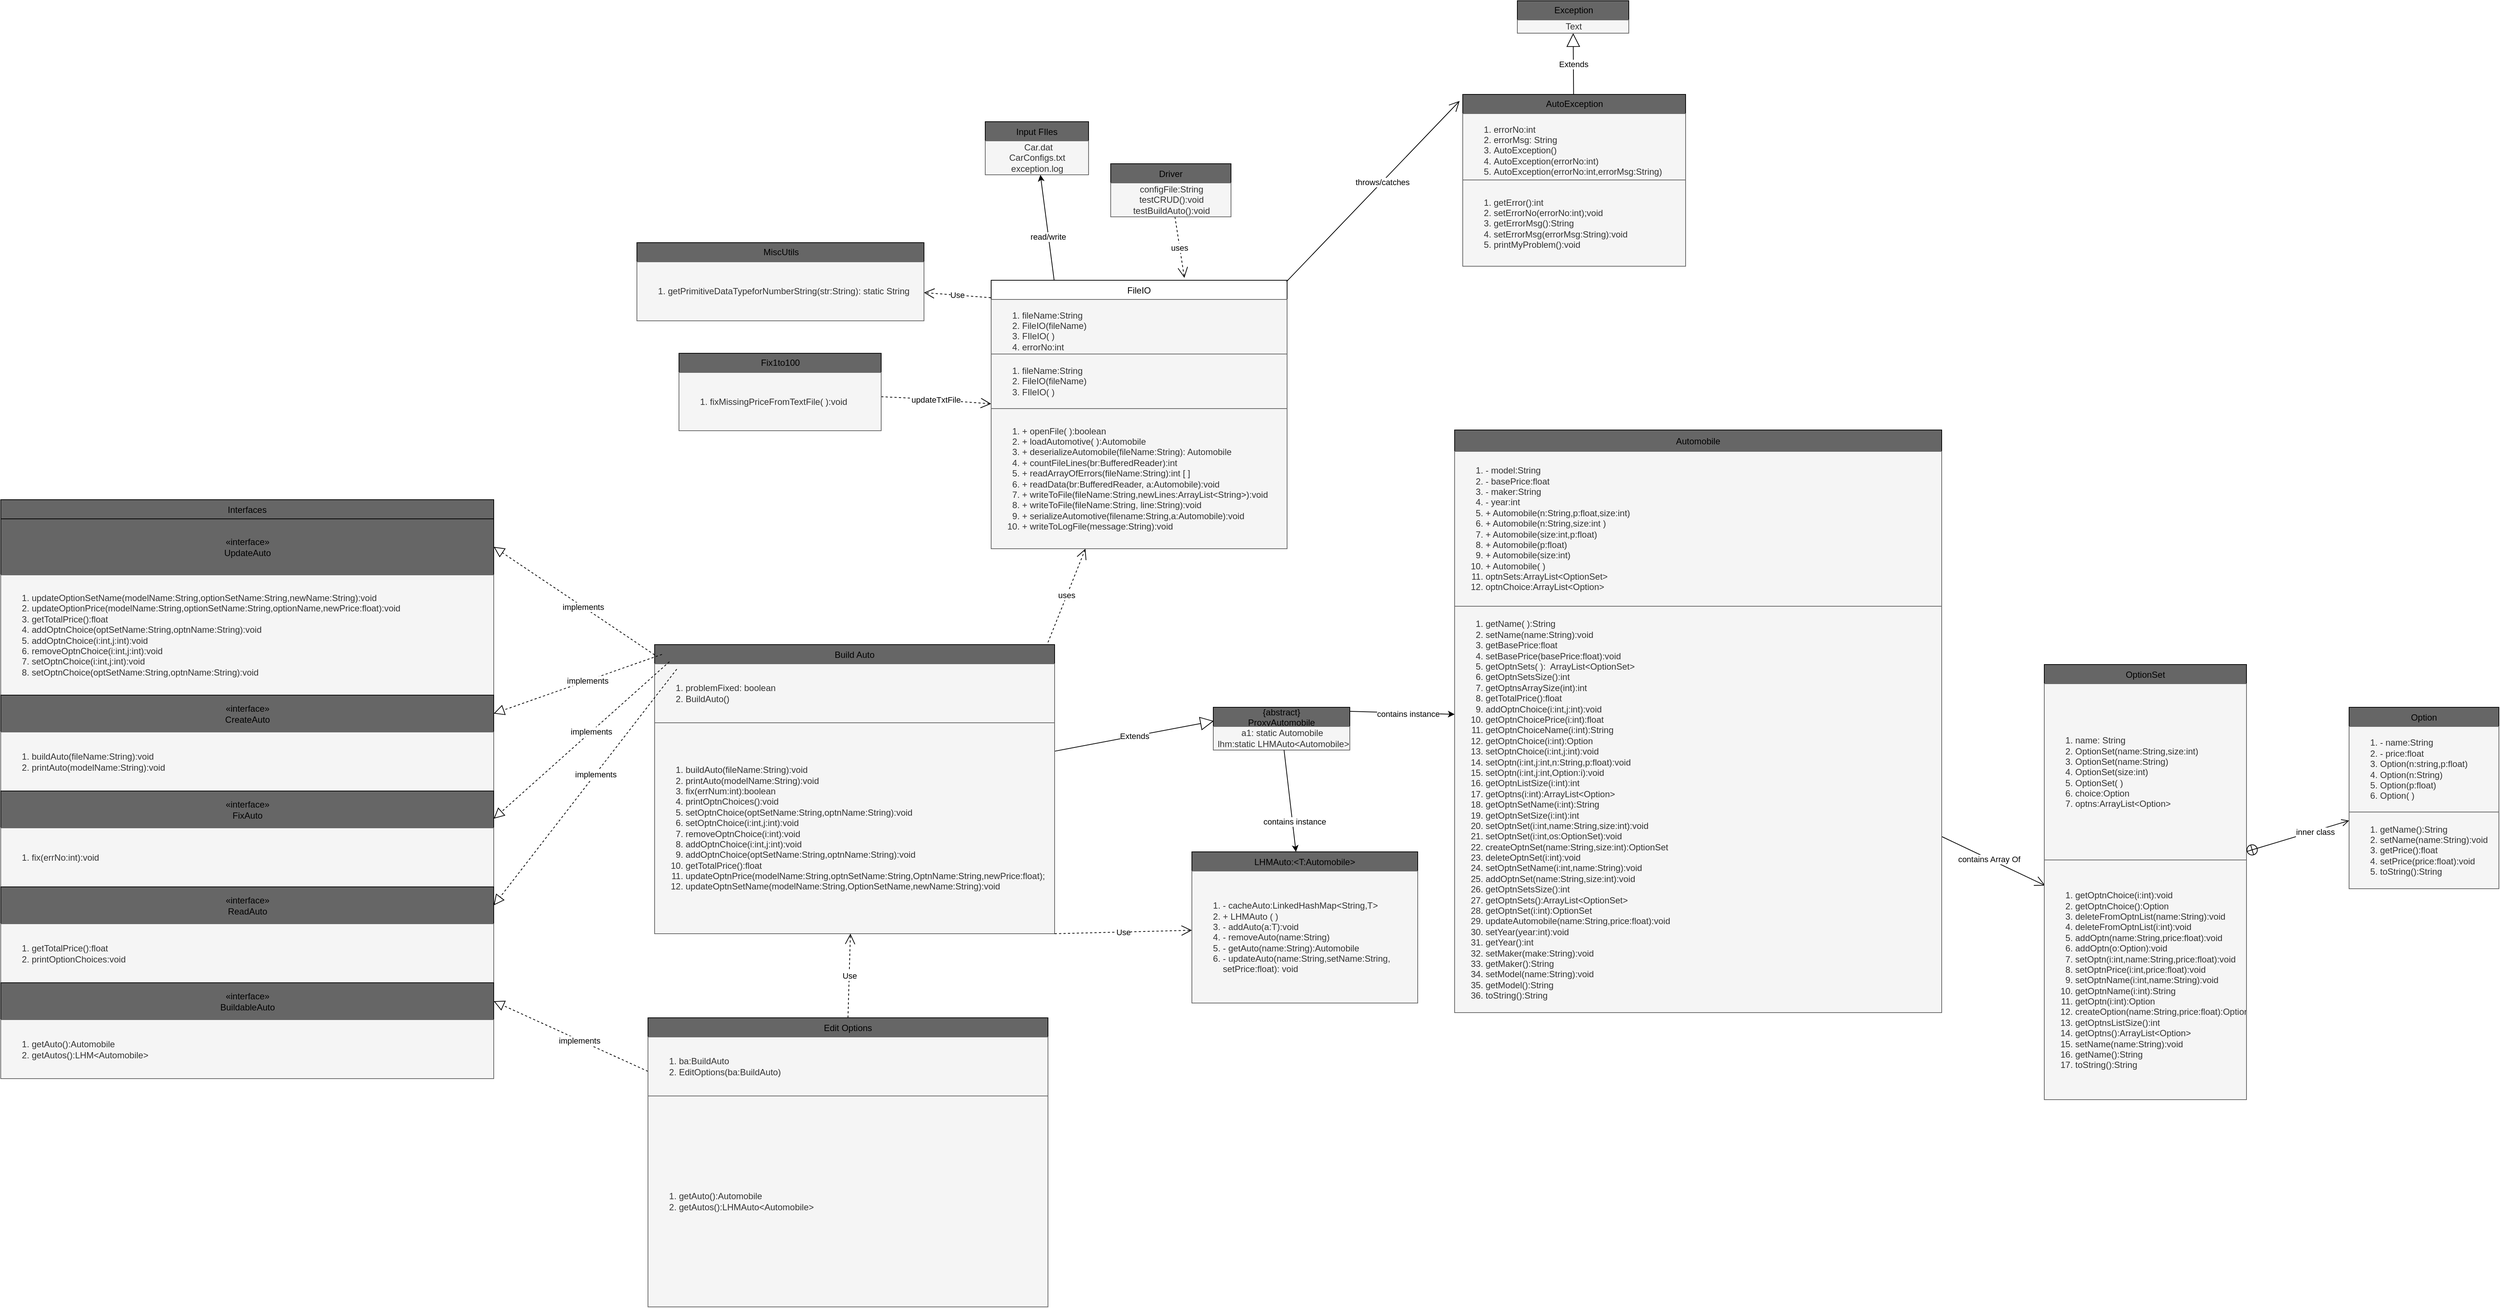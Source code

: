 <mxfile version="13.0.3" type="device"><diagram id="zZ2lqmu1lsxCSd4FqD7M" name="Page-1"><mxGraphModel dx="3231" dy="2004" grid="0" gridSize="10" guides="1" tooltips="1" connect="1" arrows="1" fold="1" page="0" pageScale="1" pageWidth="850" pageHeight="1100" math="0" shadow="0"><root><mxCell id="0"/><mxCell id="1" parent="0"/><mxCell id="Gdt1DpHqCTBr539AsRId-1" value="Extends" style="endArrow=block;endSize=16;endFill=0;html=1;entryX=0.004;entryY=0.321;entryDx=0;entryDy=0;entryPerimeter=0;" parent="1" source="Gdt1DpHqCTBr539AsRId-55" target="Gdt1DpHqCTBr539AsRId-19" edge="1"><mxGeometry width="160" relative="1" as="geometry"><mxPoint x="546" y="196.58" as="sourcePoint"/><mxPoint x="706" y="196.58" as="targetPoint"/></mxGeometry></mxCell><mxCell id="Gdt1DpHqCTBr539AsRId-2" value="" style="endArrow=block;dashed=1;endFill=0;endSize=12;html=1;entryX=1;entryY=0.5;entryDx=0;entryDy=0;" parent="1" source="Gdt1DpHqCTBr539AsRId-55" target="Gdt1DpHqCTBr539AsRId-44" edge="1"><mxGeometry width="160" relative="1" as="geometry"><mxPoint x="320" y="404" as="sourcePoint"/><mxPoint x="116" y="144" as="targetPoint"/></mxGeometry></mxCell><mxCell id="Gdt1DpHqCTBr539AsRId-3" value="implements" style="edgeLabel;html=1;align=center;verticalAlign=middle;resizable=0;points=[];" parent="Gdt1DpHqCTBr539AsRId-2" vertex="1" connectable="0"><mxGeometry x="-0.11" relative="1" as="geometry"><mxPoint as="offset"/></mxGeometry></mxCell><mxCell id="Gdt1DpHqCTBr539AsRId-4" value="" style="endArrow=open;endFill=1;endSize=12;html=1;entryX=0.005;entryY=0.508;entryDx=0;entryDy=0;entryPerimeter=0;" parent="1" source="Gdt1DpHqCTBr539AsRId-32" target="Gdt1DpHqCTBr539AsRId-14" edge="1"><mxGeometry width="160" relative="1" as="geometry"><mxPoint x="1473.0" y="240.275" as="sourcePoint"/><mxPoint x="1279.51" y="273" as="targetPoint"/></mxGeometry></mxCell><mxCell id="Gdt1DpHqCTBr539AsRId-5" value="contains Array Of" style="edgeLabel;html=1;align=center;verticalAlign=middle;resizable=0;points=[];" parent="Gdt1DpHqCTBr539AsRId-4" vertex="1" connectable="0"><mxGeometry x="-0.086" relative="1" as="geometry"><mxPoint as="offset"/></mxGeometry></mxCell><mxCell id="Gdt1DpHqCTBr539AsRId-6" value="uses" style="endArrow=open;endSize=12;dashed=1;html=1;entryX=0.653;entryY=-0.009;entryDx=0;entryDy=0;entryPerimeter=0;" parent="1" source="Gdt1DpHqCTBr539AsRId-50" target="Gdt1DpHqCTBr539AsRId-10" edge="1"><mxGeometry width="160" relative="1" as="geometry"><mxPoint x="1002" y="-104" as="sourcePoint"/><mxPoint x="1162" y="-104" as="targetPoint"/></mxGeometry></mxCell><mxCell id="Gdt1DpHqCTBr539AsRId-7" value="uses" style="endArrow=open;endSize=12;dashed=1;html=1;" parent="1" target="Gdt1DpHqCTBr539AsRId-10" edge="1"><mxGeometry width="160" relative="1" as="geometry"><mxPoint x="523" y="123" as="sourcePoint"/><mxPoint x="601" y="88.0" as="targetPoint"/></mxGeometry></mxCell><mxCell id="Gdt1DpHqCTBr539AsRId-8" value="" style="endArrow=classic;html=1;exitX=0.213;exitY=0.001;exitDx=0;exitDy=0;exitPerimeter=0;" parent="1" source="Gdt1DpHqCTBr539AsRId-10" target="Gdt1DpHqCTBr539AsRId-52" edge="1"><mxGeometry width="50" height="50" relative="1" as="geometry"><mxPoint x="710" y="76" as="sourcePoint"/><mxPoint x="760" y="26" as="targetPoint"/><Array as="points"/></mxGeometry></mxCell><mxCell id="Gdt1DpHqCTBr539AsRId-9" value="read/write" style="edgeLabel;html=1;align=center;verticalAlign=middle;resizable=0;points=[];" parent="Gdt1DpHqCTBr539AsRId-8" vertex="1" connectable="0"><mxGeometry x="-0.166" y="1" relative="1" as="geometry"><mxPoint as="offset"/></mxGeometry></mxCell><mxCell id="Gdt1DpHqCTBr539AsRId-14" value="OptionSet" style="swimlane;fontStyle=0;childLayout=stackLayout;horizontal=1;startSize=26;fillColor=#666666;horizontalStack=0;resizeParent=1;resizeParentMax=0;resizeLast=0;collapsible=1;marginBottom=0;" parent="1" vertex="1"><mxGeometry x="1873" y="153" width="274" height="590" as="geometry"/></mxCell><mxCell id="Gdt1DpHqCTBr539AsRId-15" value="&lt;ol&gt;&lt;li&gt;&lt;span&gt;name: String&lt;/span&gt;&lt;br&gt;&lt;/li&gt;&lt;li&gt;OptionSet(name:String,size:int)&lt;/li&gt;&lt;li&gt;OptionSet(name:String)&lt;/li&gt;&lt;li&gt;OptionSet(size:int)&lt;/li&gt;&lt;li&gt;OptionSet( )&lt;/li&gt;&lt;li&gt;choice:Option&lt;/li&gt;&lt;li&gt;optns:ArrayList&amp;lt;Option&amp;gt;&lt;/li&gt;&lt;/ol&gt;" style="text;strokeColor=#666666;fillColor=#f5f5f5;html=1;whiteSpace=wrap;verticalAlign=middle;overflow=hidden;fontColor=#333333;" parent="Gdt1DpHqCTBr539AsRId-14" vertex="1"><mxGeometry y="26" width="274" height="239" as="geometry"/></mxCell><mxCell id="Gdt1DpHqCTBr539AsRId-16" value="&lt;ol&gt;&lt;li&gt;getOptnChoice(i:int):void&lt;/li&gt;&lt;li&gt;getOptnChoice():Option&lt;/li&gt;&lt;li&gt;deleteFromOptnList(name:String):void&lt;/li&gt;&lt;li&gt;deleteFromOptnList(i:int):void&lt;/li&gt;&lt;li&gt;addOptn(name:String,price:float):void&lt;/li&gt;&lt;li&gt;addOptn(o:Option):void&lt;/li&gt;&lt;li&gt;setOptn(i:int,name:String,price:float):void&lt;/li&gt;&lt;li&gt;setOptnPrice(i:int,price:float):void&lt;/li&gt;&lt;li&gt;setOptnName(i:int,name:String):void&lt;/li&gt;&lt;li&gt;getOptnName(i:int):String&lt;/li&gt;&lt;li&gt;getOptn(i:int):Option&lt;/li&gt;&lt;li&gt;createOption(name:String,price:float):Option&lt;/li&gt;&lt;li&gt;getOptnsListSize():int&lt;/li&gt;&lt;li&gt;getOptns():ArrayList&amp;lt;Option&amp;gt;&lt;/li&gt;&lt;li&gt;setName(name:String):void&lt;/li&gt;&lt;li&gt;getName():String&lt;/li&gt;&lt;li&gt;toString():String&lt;/li&gt;&lt;/ol&gt;" style="text;strokeColor=#666666;fillColor=#f5f5f5;html=1;whiteSpace=wrap;verticalAlign=middle;overflow=hidden;fontColor=#333333;" parent="Gdt1DpHqCTBr539AsRId-14" vertex="1"><mxGeometry y="265" width="274" height="325" as="geometry"/></mxCell><mxCell id="Gdt1DpHqCTBr539AsRId-17" value="" style="endArrow=open;startArrow=circlePlus;endFill=0;startFill=0;endSize=8;html=1;" parent="1" source="Gdt1DpHqCTBr539AsRId-14" target="Gdt1DpHqCTBr539AsRId-35" edge="1"><mxGeometry width="160" relative="1" as="geometry"><mxPoint x="2191" y="277" as="sourcePoint"/><mxPoint x="2351" y="277" as="targetPoint"/></mxGeometry></mxCell><mxCell id="Gdt1DpHqCTBr539AsRId-18" value="inner class" style="edgeLabel;html=1;align=center;verticalAlign=middle;resizable=0;points=[];" parent="Gdt1DpHqCTBr539AsRId-17" vertex="1" connectable="0"><mxGeometry x="0.328" y="-1" relative="1" as="geometry"><mxPoint as="offset"/></mxGeometry></mxCell><mxCell id="Gdt1DpHqCTBr539AsRId-19" value="{abstract}&#10;ProxyAutomobile" style="swimlane;fontStyle=0;childLayout=stackLayout;horizontal=1;startSize=26;fillColor=#666666;horizontalStack=0;resizeParent=1;resizeParentMax=0;resizeLast=0;collapsible=1;marginBottom=0;" parent="1" vertex="1"><mxGeometry x="747" y="211" width="185" height="58" as="geometry"/></mxCell><mxCell id="Gdt1DpHqCTBr539AsRId-20" value="a1: static Automobile&lt;br&gt;&amp;nbsp;lhm:static LHMAuto&amp;lt;Automobile&amp;gt;" style="text;html=1;align=center;verticalAlign=middle;resizable=0;points=[];autosize=1;fillColor=#f5f5f5;strokeColor=#666666;fontColor=#333333;" parent="Gdt1DpHqCTBr539AsRId-19" vertex="1"><mxGeometry y="26" width="185" height="32" as="geometry"/></mxCell><mxCell id="Gdt1DpHqCTBr539AsRId-21" value="updateTxtFile" style="endArrow=open;endSize=12;dashed=1;html=1;" parent="1" source="Gdt1DpHqCTBr539AsRId-22" target="Gdt1DpHqCTBr539AsRId-10" edge="1"><mxGeometry width="160" relative="1" as="geometry"><mxPoint x="321" y="-198" as="sourcePoint"/><mxPoint x="481" y="-198" as="targetPoint"/><Array as="points"><mxPoint x="342" y="-208"/></Array></mxGeometry></mxCell><mxCell id="Gdt1DpHqCTBr539AsRId-22" value="Fix1to100" style="swimlane;fontStyle=0;childLayout=stackLayout;horizontal=1;startSize=26;fillColor=#666666;horizontalStack=0;resizeParent=1;resizeParentMax=0;resizeLast=0;collapsible=1;marginBottom=0;html=1;" parent="1" vertex="1"><mxGeometry x="23" y="-269" width="274" height="105" as="geometry"/></mxCell><mxCell id="Gdt1DpHqCTBr539AsRId-23" value="&lt;ol&gt;&lt;li&gt;&lt;span style=&quot;text-align: center&quot;&gt;fixMissingPriceFromTextFile( ):void&lt;/span&gt;&lt;/li&gt;&lt;/ol&gt;" style="text;strokeColor=#666666;fillColor=#f5f5f5;html=1;whiteSpace=wrap;verticalAlign=middle;overflow=hidden;fontColor=#333333;" parent="Gdt1DpHqCTBr539AsRId-22" vertex="1"><mxGeometry y="26" width="274" height="79" as="geometry"/></mxCell><mxCell id="Gdt1DpHqCTBr539AsRId-24" value="Extends" style="endArrow=block;endSize=16;endFill=0;html=1;" parent="1" source="Gdt1DpHqCTBr539AsRId-27" target="Gdt1DpHqCTBr539AsRId-38" edge="1"><mxGeometry width="160" relative="1" as="geometry"><mxPoint x="397" y="-718" as="sourcePoint"/><mxPoint x="557" y="-718" as="targetPoint"/></mxGeometry></mxCell><mxCell id="Gdt1DpHqCTBr539AsRId-25" value="" style="endArrow=open;endFill=1;endSize=12;html=1;exitX=0.998;exitY=0.005;exitDx=0;exitDy=0;exitPerimeter=0;entryX=-0.014;entryY=0.038;entryDx=0;entryDy=0;entryPerimeter=0;" parent="1" source="Gdt1DpHqCTBr539AsRId-10" target="Gdt1DpHqCTBr539AsRId-27" edge="1"><mxGeometry width="160" relative="1" as="geometry"><mxPoint x="1088" y="-357" as="sourcePoint"/><mxPoint x="1248" y="-357" as="targetPoint"/></mxGeometry></mxCell><mxCell id="Gdt1DpHqCTBr539AsRId-26" value="throws/catches" style="edgeLabel;html=1;align=center;verticalAlign=middle;resizable=0;points=[];" parent="Gdt1DpHqCTBr539AsRId-25" vertex="1" connectable="0"><mxGeometry x="0.105" relative="1" as="geometry"><mxPoint as="offset"/></mxGeometry></mxCell><mxCell id="Gdt1DpHqCTBr539AsRId-30" value="" style="endArrow=classic;html=1;exitX=1.003;exitY=0.094;exitDx=0;exitDy=0;exitPerimeter=0;" parent="1" source="Gdt1DpHqCTBr539AsRId-19" target="Gdt1DpHqCTBr539AsRId-32" edge="1"><mxGeometry width="50" height="50" relative="1" as="geometry"><mxPoint x="889" y="364" as="sourcePoint"/><mxPoint x="939" y="314" as="targetPoint"/></mxGeometry></mxCell><mxCell id="Gdt1DpHqCTBr539AsRId-31" value="contains instance" style="edgeLabel;html=1;align=center;verticalAlign=middle;resizable=0;points=[];" parent="Gdt1DpHqCTBr539AsRId-30" vertex="1" connectable="0"><mxGeometry x="0.105" y="-1" relative="1" as="geometry"><mxPoint as="offset"/></mxGeometry></mxCell><mxCell id="Gdt1DpHqCTBr539AsRId-32" value="Automobile" style="swimlane;fontStyle=0;childLayout=stackLayout;horizontal=1;startSize=29;fillColor=#666666;horizontalStack=0;resizeParent=1;resizeParentMax=0;resizeLast=0;collapsible=1;marginBottom=0;" parent="1" vertex="1"><mxGeometry x="1074" y="-165" width="660" height="790" as="geometry"/></mxCell><mxCell id="Gdt1DpHqCTBr539AsRId-33" value="&lt;ol&gt;&lt;li&gt;- model:String&lt;/li&gt;&lt;li&gt;- basePrice:float&lt;/li&gt;&lt;li&gt;- maker:String&lt;/li&gt;&lt;li&gt;- year:int&lt;/li&gt;&lt;li&gt;+ Automobile(n:String,p:float,size:int)&lt;/li&gt;&lt;li&gt;+ Automobile(n:String,size:int )&lt;/li&gt;&lt;li&gt;+ Automobile(size:int,p:float)&lt;/li&gt;&lt;li&gt;+ Automobile(p:float)&lt;/li&gt;&lt;li&gt;+ Automobile(size:int)&lt;/li&gt;&lt;li&gt;+ Automobile( )&amp;nbsp;&lt;/li&gt;&lt;li&gt;optnSets:ArrayList&amp;lt;OptionSet&amp;gt;&lt;/li&gt;&lt;li&gt;optnChoice:ArrayList&amp;lt;Option&amp;gt;&lt;/li&gt;&lt;/ol&gt;" style="text;strokeColor=#666666;fillColor=#f5f5f5;html=1;whiteSpace=wrap;verticalAlign=middle;overflow=hidden;fontColor=#333333;" parent="Gdt1DpHqCTBr539AsRId-32" vertex="1"><mxGeometry y="29" width="660" height="210" as="geometry"/></mxCell><mxCell id="Gdt1DpHqCTBr539AsRId-34" value="&lt;ol&gt;&lt;li&gt;getName( ):String&lt;/li&gt;&lt;li&gt;setName(name:String):void&lt;/li&gt;&lt;li&gt;getBasePrice:float&lt;/li&gt;&lt;li&gt;setBasePrice(basePrice:float):void&lt;/li&gt;&lt;li&gt;getOptnSets( ):&amp;nbsp; ArrayList&amp;lt;OptionSet&amp;gt;&lt;/li&gt;&lt;li&gt;&lt;span&gt;getOptnSetsSize():int&lt;/span&gt;&lt;br&gt;&lt;/li&gt;&lt;li&gt;getOptnsArraySize(int):int&lt;/li&gt;&lt;li&gt;getTotalPrice():float&lt;/li&gt;&lt;li&gt;addOptnChoice(i:int,j:int):void&lt;/li&gt;&lt;li&gt;getOptnChoicePrice(i:int):float&lt;/li&gt;&lt;li&gt;getOptnChoiceName(i:int):String&lt;/li&gt;&lt;li&gt;getOptnChoice(i:int):Option&lt;/li&gt;&lt;li&gt;setOptnChoice(i:int,j:int):void&lt;/li&gt;&lt;li&gt;setOptn(i:int,j:int,n:String,p:float):void&lt;/li&gt;&lt;li&gt;setOptn(i:int,j:int,Option:i):void&lt;/li&gt;&lt;li&gt;getOptnListSize(i:int):int&lt;/li&gt;&lt;li&gt;getOptns(i:int):ArrayList&amp;lt;Option&amp;gt;&lt;/li&gt;&lt;li&gt;getOptnSetName(i:int):String&lt;/li&gt;&lt;li&gt;getOptnSetSize(i:int):int&lt;/li&gt;&lt;li&gt;setOptnSet(i:int,name:String,size:int):void&lt;/li&gt;&lt;li&gt;setOptnSet(i:int,os:OptionSet):void&lt;/li&gt;&lt;li&gt;createOptnSet(name:String,size:int):OptionSet&lt;/li&gt;&lt;li&gt;deleteOptnSet(i:int):void&lt;/li&gt;&lt;li&gt;setOptnSetName(i:int,name:String):void&lt;/li&gt;&lt;li&gt;addOptnSet(name:String,size:int):void&lt;/li&gt;&lt;li&gt;getOptnSetsSize():int&lt;/li&gt;&lt;li&gt;getOptnSets():ArrayList&amp;lt;OptionSet&amp;gt;&lt;/li&gt;&lt;li&gt;getOptnSet(i:int):OptionSet&lt;/li&gt;&lt;li&gt;updateAutomobile(name:String,price:float):void&lt;/li&gt;&lt;li&gt;setYear(year:int):void&lt;/li&gt;&lt;li&gt;getYear():int&lt;/li&gt;&lt;li&gt;setMaker(make:String):void&lt;/li&gt;&lt;li&gt;getMaker():String&lt;/li&gt;&lt;li&gt;setModel(name:String):void&lt;/li&gt;&lt;li&gt;getModel():String&lt;/li&gt;&lt;li&gt;toString():String&lt;/li&gt;&lt;/ol&gt;" style="text;strokeColor=#666666;fillColor=#f5f5f5;html=1;whiteSpace=wrap;verticalAlign=middle;overflow=hidden;fontColor=#333333;" parent="Gdt1DpHqCTBr539AsRId-32" vertex="1"><mxGeometry y="239" width="660" height="551" as="geometry"/></mxCell><mxCell id="Gdt1DpHqCTBr539AsRId-40" value="MiscUtils" style="swimlane;fontStyle=0;childLayout=stackLayout;horizontal=1;startSize=26;fillColor=#666666;horizontalStack=0;resizeParent=1;resizeParentMax=0;resizeLast=0;collapsible=1;marginBottom=0;html=1;" parent="1" vertex="1"><mxGeometry x="-34" y="-419" width="389" height="106" as="geometry"/></mxCell><mxCell id="Gdt1DpHqCTBr539AsRId-41" value="&lt;ol&gt;&lt;li&gt;getPrimitiveDataTypeforNumberString(str:String): static String&lt;/li&gt;&lt;/ol&gt;" style="text;strokeColor=#666666;fillColor=#f5f5f5;html=1;whiteSpace=wrap;verticalAlign=middle;overflow=hidden;fontColor=#333333;" parent="Gdt1DpHqCTBr539AsRId-40" vertex="1"><mxGeometry y="26" width="389" height="80" as="geometry"/></mxCell><mxCell id="Gdt1DpHqCTBr539AsRId-42" value="Use" style="endArrow=open;endSize=12;dashed=1;html=1;exitX=-0.001;exitY=0.065;exitDx=0;exitDy=0;exitPerimeter=0;" parent="1" source="Gdt1DpHqCTBr539AsRId-10" target="Gdt1DpHqCTBr539AsRId-40" edge="1"><mxGeometry width="160" relative="1" as="geometry"><mxPoint x="383" y="-508" as="sourcePoint"/><mxPoint x="543" y="-508" as="targetPoint"/></mxGeometry></mxCell><mxCell id="Gdt1DpHqCTBr539AsRId-50" value="Driver" style="swimlane;fontStyle=0;childLayout=stackLayout;horizontal=1;startSize=26;fillColor=#666666;horizontalStack=0;resizeParent=1;resizeParentMax=0;resizeLast=0;collapsible=1;marginBottom=0;" parent="1" vertex="1"><mxGeometry x="608" y="-526" width="163" height="72" as="geometry"/></mxCell><mxCell id="Gdt1DpHqCTBr539AsRId-51" value="configFile:String&lt;br&gt;testCRUD():void&lt;br&gt;testBuildAuto():void&lt;br&gt;" style="text;html=1;align=center;verticalAlign=middle;resizable=0;points=[];autosize=1;fillColor=#f5f5f5;strokeColor=#666666;fontColor=#333333;" parent="Gdt1DpHqCTBr539AsRId-50" vertex="1"><mxGeometry y="26" width="163" height="46" as="geometry"/></mxCell><mxCell id="Gdt1DpHqCTBr539AsRId-52" value="Input FIles" style="swimlane;fontStyle=0;childLayout=stackLayout;horizontal=1;startSize=26;fillColor=#666666;horizontalStack=0;resizeParent=1;resizeParentMax=0;resizeLast=0;collapsible=1;marginBottom=0;" parent="1" vertex="1"><mxGeometry x="438" y="-583" width="140" height="72" as="geometry"/></mxCell><mxCell id="Gdt1DpHqCTBr539AsRId-53" value="&amp;nbsp;Car.dat&lt;br&gt;CarConfigs.txt&lt;br&gt;exception.log" style="text;html=1;align=center;verticalAlign=middle;resizable=0;points=[];autosize=1;fillColor=#f5f5f5;strokeColor=#666666;fontColor=#333333;" parent="Gdt1DpHqCTBr539AsRId-52" vertex="1"><mxGeometry y="26" width="140" height="46" as="geometry"/></mxCell><mxCell id="Gdt1DpHqCTBr539AsRId-35" value="Option" style="swimlane;fontStyle=0;childLayout=stackLayout;horizontal=1;startSize=26;fillColor=#666666;horizontalStack=0;resizeParent=1;resizeParentMax=0;resizeLast=0;collapsible=1;marginBottom=0;" parent="1" vertex="1"><mxGeometry x="2286" y="211" width="203" height="246" as="geometry"/></mxCell><mxCell id="Gdt1DpHqCTBr539AsRId-36" value="&lt;ol&gt;&lt;li&gt;- name:String&lt;/li&gt;&lt;li&gt;- price:float&lt;/li&gt;&lt;li&gt;Option(n:string,p:float)&lt;/li&gt;&lt;li&gt;Option(n:String)&lt;/li&gt;&lt;li&gt;Option(p:float)&lt;/li&gt;&lt;li&gt;Option( )&lt;/li&gt;&lt;/ol&gt;" style="text;strokeColor=#666666;fillColor=#f5f5f5;html=1;whiteSpace=wrap;verticalAlign=middle;overflow=hidden;fontColor=#333333;" parent="Gdt1DpHqCTBr539AsRId-35" vertex="1"><mxGeometry y="26" width="203" height="116" as="geometry"/></mxCell><mxCell id="Gdt1DpHqCTBr539AsRId-37" value="&lt;ol&gt;&lt;li&gt;getName():String&lt;/li&gt;&lt;li&gt;setName(name:String):void&lt;/li&gt;&lt;li&gt;getPrice():float&lt;/li&gt;&lt;li&gt;setPrice(price:float):void&lt;/li&gt;&lt;li&gt;toString():String&lt;/li&gt;&lt;/ol&gt;" style="text;strokeColor=#666666;fillColor=#f5f5f5;html=1;whiteSpace=wrap;verticalAlign=middle;overflow=hidden;fontColor=#333333;" parent="Gdt1DpHqCTBr539AsRId-35" vertex="1"><mxGeometry y="142" width="203" height="104" as="geometry"/></mxCell><mxCell id="Gdt1DpHqCTBr539AsRId-55" value="Build Auto" style="swimlane;fontStyle=0;childLayout=stackLayout;horizontal=1;startSize=26;fillColor=#666666;horizontalStack=0;resizeParent=1;resizeParentMax=0;resizeLast=0;collapsible=1;marginBottom=0;" parent="1" vertex="1"><mxGeometry x="-10" y="126" width="542" height="392" as="geometry"/></mxCell><mxCell id="Gdt1DpHqCTBr539AsRId-56" value="&lt;ol&gt;&lt;li&gt;problemFixed: boolean&lt;/li&gt;&lt;li&gt;BuildAuto()&lt;/li&gt;&lt;/ol&gt;" style="text;strokeColor=#666666;fillColor=#f5f5f5;html=1;whiteSpace=wrap;verticalAlign=middle;overflow=hidden;fontColor=#333333;" parent="Gdt1DpHqCTBr539AsRId-55" vertex="1"><mxGeometry y="26" width="542" height="80" as="geometry"/></mxCell><mxCell id="Gdt1DpHqCTBr539AsRId-57" value="&lt;ol&gt;&lt;li&gt;buildAuto(fileName:String):void&lt;/li&gt;&lt;li&gt;&lt;span&gt;printAuto(modelName:String):void&lt;/span&gt;&lt;/li&gt;&lt;li&gt;fix(errNum:int):boolean&lt;/li&gt;&lt;li&gt;printOptnChoices():void&lt;/li&gt;&lt;li&gt;setOptnChoice(optSetName:String,optnName:String):void&lt;/li&gt;&lt;li&gt;setOptnChoice(i:int,j:int):void&lt;/li&gt;&lt;li&gt;removeOptnChoice(i:int):void&lt;/li&gt;&lt;li&gt;addOptnChoice(i:int,j:int):void&lt;/li&gt;&lt;li&gt;addOptnChoice(optSetName:String,optnName:String):void&lt;/li&gt;&lt;li&gt;getTotalPrice():float&lt;/li&gt;&lt;li&gt;updateOptnPrice(modelName:String,optnSetName:String,OptnName:String,newPrice:float);&lt;/li&gt;&lt;li&gt;updateOptnSetName(modelName:String,OptionSetName,newName:String):void&lt;/li&gt;&lt;/ol&gt;" style="text;strokeColor=#666666;fillColor=#f5f5f5;html=1;whiteSpace=wrap;verticalAlign=middle;overflow=hidden;fontColor=#333333;" parent="Gdt1DpHqCTBr539AsRId-55" vertex="1"><mxGeometry y="106" width="542" height="286" as="geometry"/></mxCell><mxCell id="Gdt1DpHqCTBr539AsRId-10" value="FileIO" style="swimlane;fontStyle=0;childLayout=stackLayout;horizontal=1;startSize=26;fillColor=none;horizontalStack=0;resizeParent=1;resizeParentMax=0;resizeLast=0;collapsible=1;marginBottom=0;" parent="1" vertex="1"><mxGeometry x="446" y="-368" width="401" height="364" as="geometry"/></mxCell><mxCell id="Gdt1DpHqCTBr539AsRId-11" value="&lt;ol&gt;&lt;li&gt;fileName:String&lt;/li&gt;&lt;li&gt;FileIO(fileName)&lt;/li&gt;&lt;li&gt;FIleIO( )&lt;/li&gt;&lt;li&gt;errorNo:int&lt;/li&gt;&lt;/ol&gt;" style="text;strokeColor=#666666;fillColor=#f5f5f5;html=1;whiteSpace=wrap;verticalAlign=middle;overflow=hidden;fontColor=#333333;" parent="Gdt1DpHqCTBr539AsRId-10" vertex="1"><mxGeometry y="26" width="401" height="74" as="geometry"/></mxCell><mxCell id="Gdt1DpHqCTBr539AsRId-12" value="&lt;ol&gt;&lt;li&gt;fileName:String&lt;/li&gt;&lt;li&gt;FileIO(fileName)&lt;/li&gt;&lt;li&gt;FIleIO( )&lt;/li&gt;&lt;/ol&gt;" style="text;strokeColor=#666666;fillColor=#f5f5f5;html=1;whiteSpace=wrap;verticalAlign=middle;overflow=hidden;fontColor=#333333;" parent="Gdt1DpHqCTBr539AsRId-10" vertex="1"><mxGeometry y="100" width="401" height="74" as="geometry"/></mxCell><mxCell id="Gdt1DpHqCTBr539AsRId-13" value="&lt;ol&gt;&lt;li&gt;+ openFile( ):boolean&lt;/li&gt;&lt;li&gt;+ loadAutomotive( ):Automobile&lt;/li&gt;&lt;li&gt;+ deserializeAutomobile(fileName:String): Automobile&lt;/li&gt;&lt;li&gt;+ countFileLines(br:BufferedReader):int&lt;/li&gt;&lt;li&gt;+ readArrayOfErrors(fileName:String):int [ ]&lt;/li&gt;&lt;li&gt;+ readData(br:BufferedReader, a:Automobile):void&lt;/li&gt;&lt;li&gt;+ writeToFile(fileName:String,newLines:ArrayList&amp;lt;String&amp;gt;):void&lt;/li&gt;&lt;li&gt;+ writeToFile(fileName:String, line:String):void&lt;/li&gt;&lt;li&gt;+ serializeAutomotive(filename:String,a:Automobile):void&lt;/li&gt;&lt;li&gt;+ writeToLogFile(message:String):void&lt;/li&gt;&lt;/ol&gt;" style="text;strokeColor=#666666;fillColor=#f5f5f5;html=1;whiteSpace=wrap;verticalAlign=middle;overflow=hidden;fontColor=#333333;" parent="Gdt1DpHqCTBr539AsRId-10" vertex="1"><mxGeometry y="174" width="401" height="190" as="geometry"/></mxCell><mxCell id="Gdt1DpHqCTBr539AsRId-27" value="AutoException" style="swimlane;fontStyle=0;childLayout=stackLayout;horizontal=1;startSize=26;fillColor=#666666;horizontalStack=0;resizeParent=1;resizeParentMax=0;resizeLast=0;collapsible=1;marginBottom=0;html=1;" parent="1" vertex="1"><mxGeometry x="1085" y="-620" width="302" height="233" as="geometry"/></mxCell><mxCell id="Gdt1DpHqCTBr539AsRId-28" value="&lt;ol&gt;&lt;li&gt;errorNo:int&lt;/li&gt;&lt;li&gt;errorMsg: String&lt;/li&gt;&lt;li&gt;AutoException()&lt;/li&gt;&lt;li&gt;AutoException(errorNo:int)&lt;/li&gt;&lt;li&gt;AutoException(errorNo:int,errorMsg:String)&lt;/li&gt;&lt;/ol&gt;" style="text;strokeColor=#666666;fillColor=#f5f5f5;html=1;whiteSpace=wrap;verticalAlign=middle;overflow=hidden;fontColor=#333333;" parent="Gdt1DpHqCTBr539AsRId-27" vertex="1"><mxGeometry y="26" width="302" height="90" as="geometry"/></mxCell><mxCell id="Gdt1DpHqCTBr539AsRId-29" value="&lt;ol&gt;&lt;li&gt;getError():int&lt;/li&gt;&lt;li&gt;setErrorNo(errorNo:int);void&lt;/li&gt;&lt;li&gt;getErrorMsg():String&lt;/li&gt;&lt;li&gt;setErrorMsg(errorMsg:String):void&lt;/li&gt;&lt;li&gt;printMyProblem():void&lt;/li&gt;&lt;/ol&gt;" style="text;strokeColor=#666666;fillColor=#f5f5f5;html=1;whiteSpace=wrap;verticalAlign=middle;overflow=hidden;fontColor=#333333;" parent="Gdt1DpHqCTBr539AsRId-27" vertex="1"><mxGeometry y="116" width="302" height="117" as="geometry"/></mxCell><mxCell id="Gdt1DpHqCTBr539AsRId-38" value="Exception" style="swimlane;fontStyle=0;childLayout=stackLayout;horizontal=1;startSize=26;fillColor=#666666;horizontalStack=0;resizeParent=1;resizeParentMax=0;resizeLast=0;collapsible=1;marginBottom=0;html=1;gradientColor=none;" parent="1" vertex="1"><mxGeometry x="1159" y="-747" width="151" height="44" as="geometry"/></mxCell><mxCell id="Gdt1DpHqCTBr539AsRId-39" value="Text" style="text;html=1;align=center;verticalAlign=middle;resizable=0;points=[];autosize=1;fillColor=#f5f5f5;strokeColor=#666666;fontColor=#333333;" parent="Gdt1DpHqCTBr539AsRId-38" vertex="1"><mxGeometry y="26" width="151" height="18" as="geometry"/></mxCell><mxCell id="Gdt1DpHqCTBr539AsRId-128" value="" style="endArrow=classic;html=1;" parent="1" source="Gdt1DpHqCTBr539AsRId-19" target="Gdt1DpHqCTBr539AsRId-130" edge="1"><mxGeometry width="50" height="50" relative="1" as="geometry"><mxPoint x="832" y="354" as="sourcePoint"/><mxPoint x="832.519" y="319" as="targetPoint"/></mxGeometry></mxCell><mxCell id="Gdt1DpHqCTBr539AsRId-136" value="contains instance" style="edgeLabel;html=1;align=center;verticalAlign=middle;resizable=0;points=[];" parent="Gdt1DpHqCTBr539AsRId-128" vertex="1" connectable="0"><mxGeometry x="0.4" y="3" relative="1" as="geometry"><mxPoint as="offset"/></mxGeometry></mxCell><mxCell id="Gdt1DpHqCTBr539AsRId-138" value="Use" style="endArrow=open;endSize=12;dashed=1;html=1;exitX=1;exitY=1;exitDx=0;exitDy=0;" parent="1" source="Gdt1DpHqCTBr539AsRId-57" target="Gdt1DpHqCTBr539AsRId-130" edge="1"><mxGeometry width="160" relative="1" as="geometry"><mxPoint x="643" y="412" as="sourcePoint"/><mxPoint x="803" y="412" as="targetPoint"/></mxGeometry></mxCell><mxCell id="Gdt1DpHqCTBr539AsRId-130" value="LHMAuto:&lt;T:Automobile&gt;" style="swimlane;fontStyle=0;childLayout=stackLayout;horizontal=1;startSize=26;fillColor=#666666;horizontalStack=0;resizeParent=1;resizeParentMax=0;resizeLast=0;collapsible=1;marginBottom=0;" parent="1" vertex="1"><mxGeometry x="718" y="407" width="306" height="205" as="geometry"/></mxCell><mxCell id="Gdt1DpHqCTBr539AsRId-135" value="&lt;ol&gt;&lt;li&gt;- cacheAuto:LinkedHashMap&amp;lt;String,T&amp;gt;&lt;/li&gt;&lt;li&gt;+ LHMAuto ( )&lt;/li&gt;&lt;li&gt;- addAuto(a:T):void&lt;/li&gt;&lt;li&gt;- removeAuto(name:String)&lt;/li&gt;&lt;li&gt;- getAuto(name:String):Automobile&lt;/li&gt;&lt;li&gt;- updateAuto(name:String,setName:String, setPrice:float): void&lt;/li&gt;&lt;/ol&gt;" style="text;strokeColor=#666666;fillColor=#f5f5f5;html=1;whiteSpace=wrap;verticalAlign=middle;overflow=hidden;fontColor=#333333;" parent="Gdt1DpHqCTBr539AsRId-130" vertex="1"><mxGeometry y="26" width="306" height="179" as="geometry"/></mxCell><mxCell id="cC0wjx8CXO02wKi4OUYc-12" value="" style="endArrow=block;dashed=1;endFill=0;endSize=12;html=1;entryX=1;entryY=0.5;entryDx=0;entryDy=0;" edge="1" parent="1" target="Gdt1DpHqCTBr539AsRId-46"><mxGeometry width="160" relative="1" as="geometry"><mxPoint x="-4.547e-13" y="139.289" as="sourcePoint"/><mxPoint x="-89" y="76" as="targetPoint"/></mxGeometry></mxCell><mxCell id="cC0wjx8CXO02wKi4OUYc-13" value="implements" style="edgeLabel;html=1;align=center;verticalAlign=middle;resizable=0;points=[];" vertex="1" connectable="0" parent="cC0wjx8CXO02wKi4OUYc-12"><mxGeometry x="-0.11" relative="1" as="geometry"><mxPoint as="offset"/></mxGeometry></mxCell><mxCell id="cC0wjx8CXO02wKi4OUYc-15" value="" style="endArrow=block;dashed=1;endFill=0;endSize=12;html=1;entryX=1;entryY=0.75;entryDx=0;entryDy=0;" edge="1" parent="1" target="Gdt1DpHqCTBr539AsRId-48"><mxGeometry width="160" relative="1" as="geometry"><mxPoint x="10.0" y="149.289" as="sourcePoint"/><mxPoint x="-89" y="302" as="targetPoint"/></mxGeometry></mxCell><mxCell id="cC0wjx8CXO02wKi4OUYc-16" value="implements" style="edgeLabel;html=1;align=center;verticalAlign=middle;resizable=0;points=[];" vertex="1" connectable="0" parent="cC0wjx8CXO02wKi4OUYc-15"><mxGeometry x="-0.11" relative="1" as="geometry"><mxPoint as="offset"/></mxGeometry></mxCell><mxCell id="cC0wjx8CXO02wKi4OUYc-17" value="" style="endArrow=block;dashed=1;endFill=0;endSize=12;html=1;entryX=1;entryY=0.5;entryDx=0;entryDy=0;" edge="1" parent="1" target="Gdt1DpHqCTBr539AsRId-139"><mxGeometry width="160" relative="1" as="geometry"><mxPoint x="20.0" y="159.289" as="sourcePoint"/><mxPoint x="-79" y="312" as="targetPoint"/></mxGeometry></mxCell><mxCell id="cC0wjx8CXO02wKi4OUYc-18" value="implements" style="edgeLabel;html=1;align=center;verticalAlign=middle;resizable=0;points=[];" vertex="1" connectable="0" parent="cC0wjx8CXO02wKi4OUYc-17"><mxGeometry x="-0.11" relative="1" as="geometry"><mxPoint as="offset"/></mxGeometry></mxCell><mxCell id="Gdt1DpHqCTBr539AsRId-43" value="Interfaces" style="swimlane;fontStyle=0;childLayout=stackLayout;horizontal=1;startSize=26;fillColor=#666666;horizontalStack=0;resizeParent=1;resizeParentMax=0;resizeLast=0;collapsible=1;marginBottom=0;" parent="1" vertex="1"><mxGeometry x="-896" y="-70.5" width="668" height="785" as="geometry"><mxRectangle x="244" y="518" width="50" height="44" as="alternateBounds"/></mxGeometry></mxCell><mxCell id="Gdt1DpHqCTBr539AsRId-44" value="«interface»&lt;br&gt;UpdateAuto&lt;br&gt;" style="html=1;fillColor=#666666;" parent="Gdt1DpHqCTBr539AsRId-43" vertex="1"><mxGeometry y="26" width="668" height="76" as="geometry"/></mxCell><mxCell id="Gdt1DpHqCTBr539AsRId-45" value="&lt;ol&gt;&lt;li&gt;updateOptionSetName(modelName:String,optionSetName:String,newName:String):void&lt;/li&gt;&lt;li&gt;updateOptionPrice(modelName:String,optionSetName:String,optionName,newPrice:float):void&lt;/li&gt;&lt;li&gt;getTotalPrice():float&lt;/li&gt;&lt;li&gt;addOptnChoice(optSetName:String,optnName:String):void&lt;/li&gt;&lt;li&gt;addOptnChoice(i:int,j:int):void&lt;/li&gt;&lt;li&gt;removeOptnChoice(i:int,j:int):void&lt;/li&gt;&lt;li&gt;setOptnChoice(i:int,j:int):void&lt;/li&gt;&lt;li&gt;setOptnChoice(optSetName:String,optnName:String):void&lt;/li&gt;&lt;/ol&gt;" style="text;strokeColor=#666666;fillColor=#f5f5f5;html=1;whiteSpace=wrap;verticalAlign=middle;overflow=hidden;fontColor=#333333;" parent="Gdt1DpHqCTBr539AsRId-43" vertex="1"><mxGeometry y="102" width="668" height="163" as="geometry"/></mxCell><mxCell id="Gdt1DpHqCTBr539AsRId-46" value="«interface»&lt;br&gt;CreateAuto" style="html=1;fillColor=#666666;" parent="Gdt1DpHqCTBr539AsRId-43" vertex="1"><mxGeometry y="265" width="668" height="50" as="geometry"/></mxCell><mxCell id="Gdt1DpHqCTBr539AsRId-47" value="&lt;ol&gt;&lt;li&gt;buildAuto(fileName:String):void&lt;/li&gt;&lt;li&gt;printAuto(modelName:String):void&lt;/li&gt;&lt;/ol&gt;" style="text;strokeColor=#666666;fillColor=#f5f5f5;html=1;whiteSpace=wrap;verticalAlign=middle;overflow=hidden;fontColor=#333333;" parent="Gdt1DpHqCTBr539AsRId-43" vertex="1"><mxGeometry y="315" width="668" height="80" as="geometry"/></mxCell><mxCell id="Gdt1DpHqCTBr539AsRId-48" value="«interface»&lt;br&gt;FixAuto" style="html=1;fillColor=#666666;" parent="Gdt1DpHqCTBr539AsRId-43" vertex="1"><mxGeometry y="395" width="668" height="50" as="geometry"/></mxCell><mxCell id="Gdt1DpHqCTBr539AsRId-49" value="&lt;ol&gt;&lt;li&gt;fix(errNo:int):void&lt;/li&gt;&lt;/ol&gt;" style="text;strokeColor=#666666;fillColor=#f5f5f5;html=1;whiteSpace=wrap;verticalAlign=middle;overflow=hidden;fontColor=#333333;" parent="Gdt1DpHqCTBr539AsRId-43" vertex="1"><mxGeometry y="445" width="668" height="80" as="geometry"/></mxCell><mxCell id="Gdt1DpHqCTBr539AsRId-139" value="«interface»&lt;br&gt;ReadAuto" style="html=1;fillColor=#666666;" parent="Gdt1DpHqCTBr539AsRId-43" vertex="1"><mxGeometry y="525" width="668" height="50" as="geometry"/></mxCell><mxCell id="Gdt1DpHqCTBr539AsRId-141" value="&lt;ol&gt;&lt;li&gt;getTotalPrice():float&lt;/li&gt;&lt;li&gt;printOptionChoices:void&lt;/li&gt;&lt;/ol&gt;" style="text;strokeColor=#666666;fillColor=#f5f5f5;html=1;whiteSpace=wrap;verticalAlign=middle;overflow=hidden;fontColor=#333333;" parent="Gdt1DpHqCTBr539AsRId-43" vertex="1"><mxGeometry y="575" width="668" height="80" as="geometry"/></mxCell><mxCell id="cC0wjx8CXO02wKi4OUYc-2" value="«interface»&lt;br&gt;BuildableAuto" style="html=1;fillColor=#666666;" vertex="1" parent="Gdt1DpHqCTBr539AsRId-43"><mxGeometry y="655" width="668" height="50" as="geometry"/></mxCell><mxCell id="cC0wjx8CXO02wKi4OUYc-3" value="&lt;ol&gt;&lt;li&gt;getAuto():Automobile&lt;/li&gt;&lt;li&gt;getAutos():LHM&amp;lt;Automobile&amp;gt;&lt;/li&gt;&lt;/ol&gt;" style="text;strokeColor=#666666;fillColor=#f5f5f5;html=1;whiteSpace=wrap;verticalAlign=middle;overflow=hidden;fontColor=#333333;" vertex="1" parent="Gdt1DpHqCTBr539AsRId-43"><mxGeometry y="705" width="668" height="80" as="geometry"/></mxCell><mxCell id="cC0wjx8CXO02wKi4OUYc-19" value="" style="endArrow=block;dashed=1;endFill=0;endSize=12;html=1;entryX=1;entryY=0.5;entryDx=0;entryDy=0;" edge="1" parent="1" source="cC0wjx8CXO02wKi4OUYc-9" target="cC0wjx8CXO02wKi4OUYc-2"><mxGeometry width="160" relative="1" as="geometry"><mxPoint x="-114.0" y="680.999" as="sourcePoint"/><mxPoint x="-213" y="833.71" as="targetPoint"/></mxGeometry></mxCell><mxCell id="cC0wjx8CXO02wKi4OUYc-20" value="implements" style="edgeLabel;html=1;align=center;verticalAlign=middle;resizable=0;points=[];" vertex="1" connectable="0" parent="cC0wjx8CXO02wKi4OUYc-19"><mxGeometry x="-0.11" relative="1" as="geometry"><mxPoint as="offset"/></mxGeometry></mxCell><mxCell id="cC0wjx8CXO02wKi4OUYc-22" value="Use" style="endArrow=open;endSize=12;dashed=1;html=1;exitX=0.5;exitY=0;exitDx=0;exitDy=0;" edge="1" parent="1" source="cC0wjx8CXO02wKi4OUYc-9" target="Gdt1DpHqCTBr539AsRId-55"><mxGeometry width="160" relative="1" as="geometry"><mxPoint x="282" y="538" as="sourcePoint"/><mxPoint x="442" y="538" as="targetPoint"/></mxGeometry></mxCell><mxCell id="cC0wjx8CXO02wKi4OUYc-9" value="Edit Options" style="swimlane;fontStyle=0;childLayout=stackLayout;horizontal=1;startSize=26;fillColor=#666666;horizontalStack=0;resizeParent=1;resizeParentMax=0;resizeLast=0;collapsible=1;marginBottom=0;" vertex="1" parent="1"><mxGeometry x="-19" y="632" width="542" height="392" as="geometry"/></mxCell><mxCell id="cC0wjx8CXO02wKi4OUYc-10" value="&lt;ol&gt;&lt;li&gt;ba:BuildAuto&lt;/li&gt;&lt;li&gt;EditOptions(ba:BuildAuto)&lt;/li&gt;&lt;/ol&gt;" style="text;strokeColor=#666666;fillColor=#f5f5f5;html=1;whiteSpace=wrap;verticalAlign=middle;overflow=hidden;fontColor=#333333;" vertex="1" parent="cC0wjx8CXO02wKi4OUYc-9"><mxGeometry y="26" width="542" height="80" as="geometry"/></mxCell><mxCell id="cC0wjx8CXO02wKi4OUYc-11" value="&lt;ol&gt;&lt;li&gt;getAuto():Automobile&lt;/li&gt;&lt;li&gt;getAutos():LHMAuto&amp;lt;Automobile&amp;gt;&lt;/li&gt;&lt;/ol&gt;" style="text;strokeColor=#666666;fillColor=#f5f5f5;html=1;whiteSpace=wrap;verticalAlign=middle;overflow=hidden;fontColor=#333333;" vertex="1" parent="cC0wjx8CXO02wKi4OUYc-9"><mxGeometry y="106" width="542" height="286" as="geometry"/></mxCell></root></mxGraphModel></diagram></mxfile>